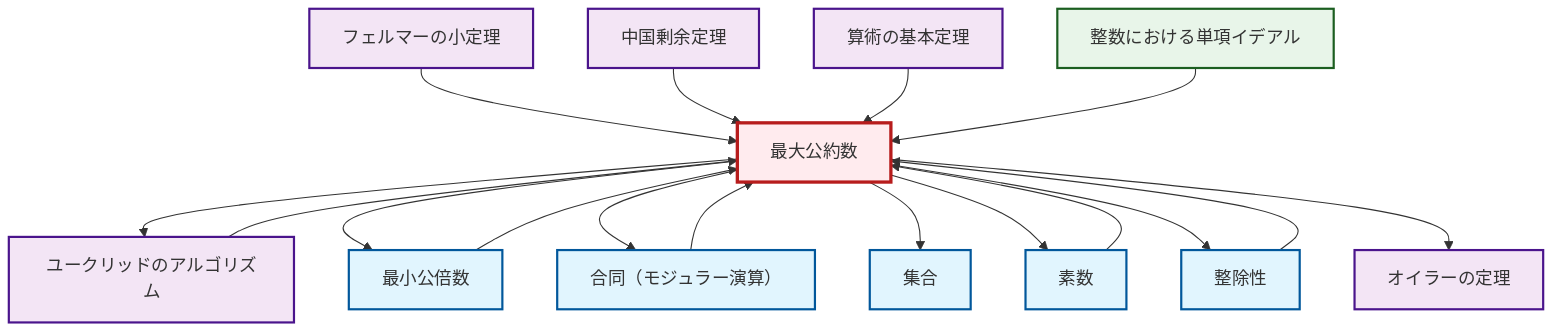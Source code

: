 graph TD
    classDef definition fill:#e1f5fe,stroke:#01579b,stroke-width:2px
    classDef theorem fill:#f3e5f5,stroke:#4a148c,stroke-width:2px
    classDef axiom fill:#fff3e0,stroke:#e65100,stroke-width:2px
    classDef example fill:#e8f5e9,stroke:#1b5e20,stroke-width:2px
    classDef current fill:#ffebee,stroke:#b71c1c,stroke-width:3px
    def-set["集合"]:::definition
    thm-fermat-little["フェルマーの小定理"]:::theorem
    def-gcd["最大公約数"]:::definition
    def-congruence["合同（モジュラー演算）"]:::definition
    thm-chinese-remainder["中国剰余定理"]:::theorem
    ex-principal-ideal["整数における単項イデアル"]:::example
    def-divisibility["整除性"]:::definition
    def-lcm["最小公倍数"]:::definition
    thm-euler["オイラーの定理"]:::theorem
    thm-fundamental-arithmetic["算術の基本定理"]:::theorem
    thm-euclidean-algorithm["ユークリッドのアルゴリズム"]:::theorem
    def-prime["素数"]:::definition
    thm-fermat-little --> def-gcd
    thm-chinese-remainder --> def-gcd
    def-divisibility --> def-gcd
    thm-euclidean-algorithm --> def-gcd
    def-congruence --> def-gcd
    def-gcd --> thm-euclidean-algorithm
    def-gcd --> def-lcm
    def-gcd --> def-congruence
    thm-fundamental-arithmetic --> def-gcd
    def-lcm --> def-gcd
    ex-principal-ideal --> def-gcd
    def-gcd --> def-set
    def-gcd --> def-prime
    def-prime --> def-gcd
    def-gcd --> def-divisibility
    def-gcd --> thm-euler
    class def-gcd current